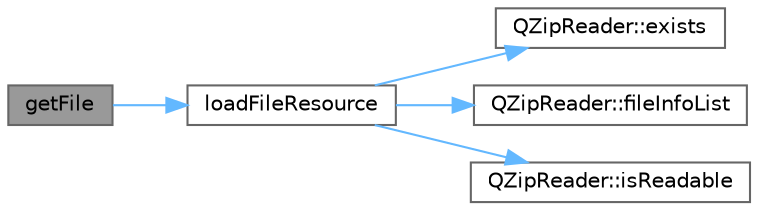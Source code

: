 digraph "getFile"
{
 // LATEX_PDF_SIZE
  bgcolor="transparent";
  edge [fontname=Helvetica,fontsize=10,labelfontname=Helvetica,labelfontsize=10];
  node [fontname=Helvetica,fontsize=10,shape=box,height=0.2,width=0.4];
  rankdir="LR";
  Node1 [id="Node000001",label="getFile",height=0.2,width=0.4,color="gray40", fillcolor="grey60", style="filled", fontcolor="black",tooltip="获取指定路径的文件资源"];
  Node1 -> Node2 [id="edge1_Node000001_Node000002",color="steelblue1",style="solid",tooltip=" "];
  Node2 [id="Node000002",label="loadFileResource",height=0.2,width=0.4,color="grey40", fillcolor="white", style="filled",URL="$class_c_resource_manager.html#a67add8a4e5c036fcd1bb19028746c150",tooltip="加载文件资源"];
  Node2 -> Node3 [id="edge2_Node000002_Node000003",color="steelblue1",style="solid",tooltip=" "];
  Node3 [id="Node000003",label="QZipReader::exists",height=0.2,width=0.4,color="grey40", fillcolor="white", style="filled",URL="$class_q_zip_reader.html#aa7d8623150e6d43ab4bf7493aa8cbc1a",tooltip="Returns true if the file exists; otherwise returns false."];
  Node2 -> Node4 [id="edge3_Node000002_Node000004",color="steelblue1",style="solid",tooltip=" "];
  Node4 [id="Node000004",label="QZipReader::fileInfoList",height=0.2,width=0.4,color="grey40", fillcolor="white", style="filled",URL="$class_q_zip_reader.html#a7dec3ba8663180feee8a71df9ca9d68c",tooltip="Returns the list of files the archive contains."];
  Node2 -> Node5 [id="edge4_Node000002_Node000005",color="steelblue1",style="solid",tooltip=" "];
  Node5 [id="Node000005",label="QZipReader::isReadable",height=0.2,width=0.4,color="grey40", fillcolor="white", style="filled",URL="$class_q_zip_reader.html#ad8d5f051609fd46406407e5fc33eb3ce",tooltip="Returns true if the user can read the file; otherwise returns false."];
}
